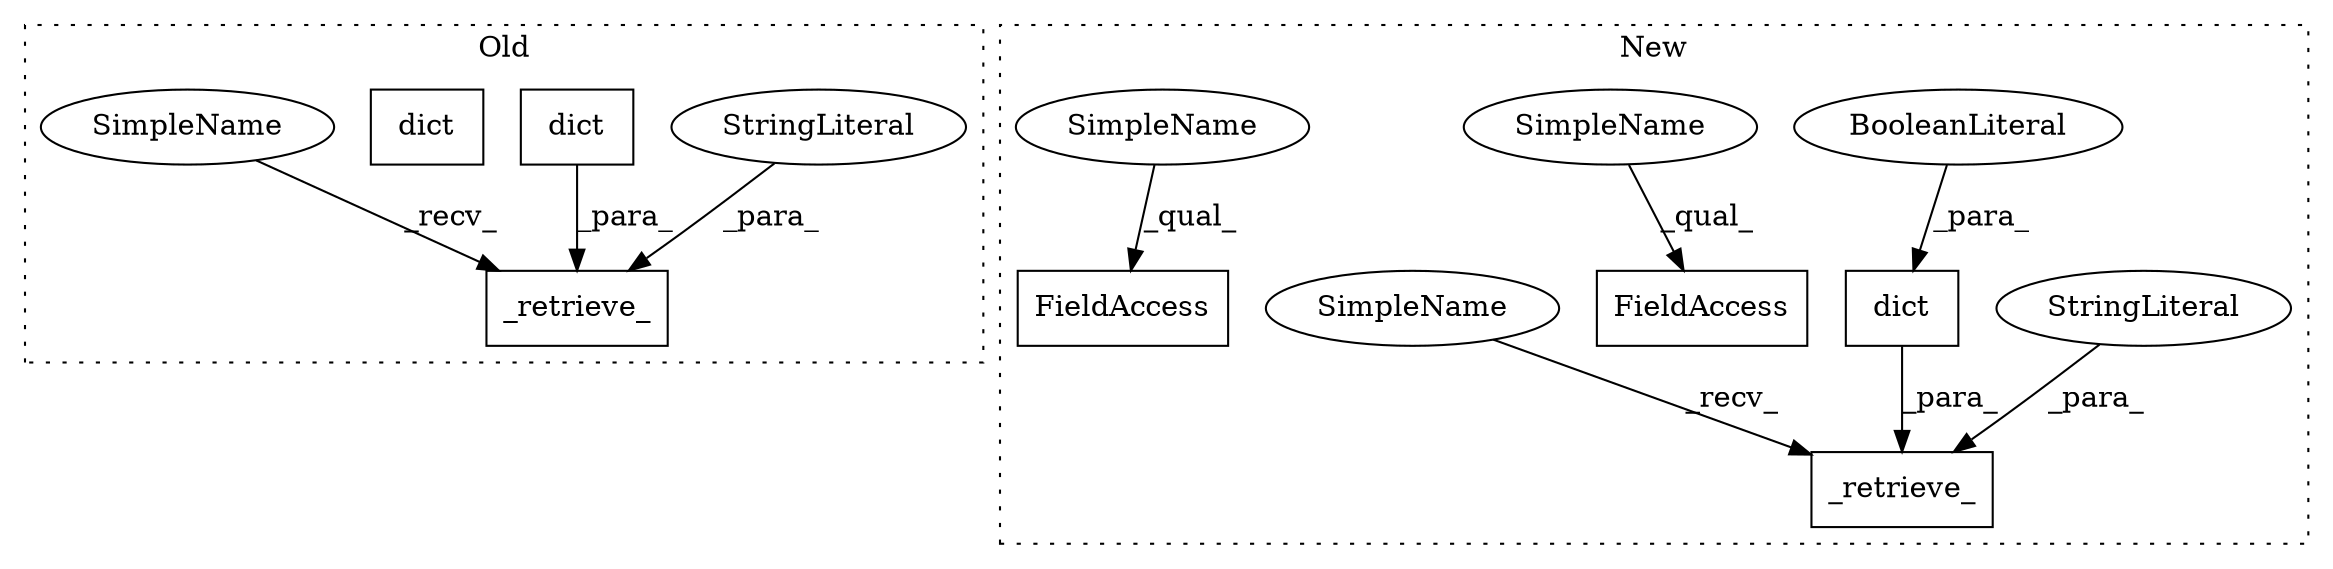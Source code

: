 digraph G {
subgraph cluster0 {
1 [label="_retrieve_" a="32" s="10744,10838" l="11,1" shape="box"];
4 [label="StringLiteral" a="45" s="10777" l="5" shape="ellipse"];
7 [label="dict" a="32" s="10783,10817" l="5,1" shape="box"];
8 [label="dict" a="32" s="10670,10704" l="5,1" shape="box"];
11 [label="SimpleName" a="42" s="10738" l="5" shape="ellipse"];
label = "Old";
style="dotted";
}
subgraph cluster1 {
2 [label="_retrieve_" a="32" s="10776,10874" l="11,1" shape="box"];
3 [label="dict" a="32" s="10826,10873" l="5,1" shape="box"];
5 [label="StringLiteral" a="45" s="10787" l="17" shape="ellipse"];
6 [label="BooleanLiteral" a="9" s="10831" l="4" shape="ellipse"];
9 [label="FieldAccess" a="22" s="10664" l="19" shape="box"];
10 [label="FieldAccess" a="22" s="10836" l="19" shape="box"];
12 [label="SimpleName" a="42" s="10836" l="5" shape="ellipse"];
13 [label="SimpleName" a="42" s="10770" l="5" shape="ellipse"];
14 [label="SimpleName" a="42" s="10664" l="5" shape="ellipse"];
label = "New";
style="dotted";
}
3 -> 2 [label="_para_"];
4 -> 1 [label="_para_"];
5 -> 2 [label="_para_"];
6 -> 3 [label="_para_"];
7 -> 1 [label="_para_"];
11 -> 1 [label="_recv_"];
12 -> 10 [label="_qual_"];
13 -> 2 [label="_recv_"];
14 -> 9 [label="_qual_"];
}
